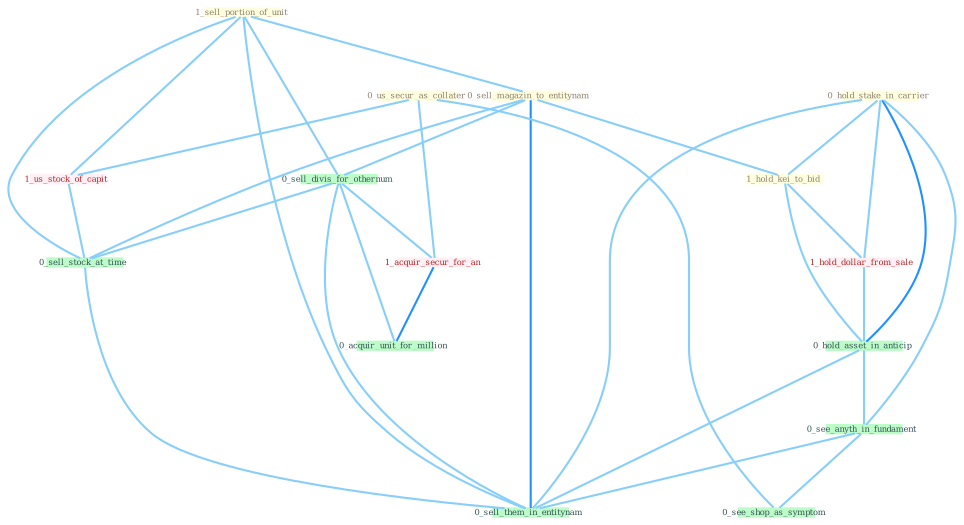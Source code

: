 Graph G{ 
    node
    [shape=polygon,style=filled,width=.5,height=.06,color="#BDFCC9",fixedsize=true,fontsize=4,
    fontcolor="#2f4f4f"];
    {node
    [color="#ffffe0", fontcolor="#8b7d6b"] "0_hold_stake_in_carrier " "1_sell_portion_of_unit " "0_sell_magazin_to_entitynam " "0_us_secur_as_collater " "1_hold_kei_to_bid "}
{node [color="#fff0f5", fontcolor="#b22222"] "1_acquir_secur_for_an " "1_us_stock_of_capit " "1_hold_dollar_from_sale "}
edge [color="#B0E2FF"];

	"0_hold_stake_in_carrier " -- "1_hold_kei_to_bid " [w="1", color="#87cefa" ];
	"0_hold_stake_in_carrier " -- "1_hold_dollar_from_sale " [w="1", color="#87cefa" ];
	"0_hold_stake_in_carrier " -- "0_hold_asset_in_anticip " [w="2", color="#1e90ff" , len=0.8];
	"0_hold_stake_in_carrier " -- "0_see_anyth_in_fundament " [w="1", color="#87cefa" ];
	"0_hold_stake_in_carrier " -- "0_sell_them_in_entitynam " [w="1", color="#87cefa" ];
	"1_sell_portion_of_unit " -- "0_sell_magazin_to_entitynam " [w="1", color="#87cefa" ];
	"1_sell_portion_of_unit " -- "0_sell_divis_for_othernum " [w="1", color="#87cefa" ];
	"1_sell_portion_of_unit " -- "1_us_stock_of_capit " [w="1", color="#87cefa" ];
	"1_sell_portion_of_unit " -- "0_sell_stock_at_time " [w="1", color="#87cefa" ];
	"1_sell_portion_of_unit " -- "0_sell_them_in_entitynam " [w="1", color="#87cefa" ];
	"0_sell_magazin_to_entitynam " -- "1_hold_kei_to_bid " [w="1", color="#87cefa" ];
	"0_sell_magazin_to_entitynam " -- "0_sell_divis_for_othernum " [w="1", color="#87cefa" ];
	"0_sell_magazin_to_entitynam " -- "0_sell_stock_at_time " [w="1", color="#87cefa" ];
	"0_sell_magazin_to_entitynam " -- "0_sell_them_in_entitynam " [w="2", color="#1e90ff" , len=0.8];
	"0_us_secur_as_collater " -- "1_acquir_secur_for_an " [w="1", color="#87cefa" ];
	"0_us_secur_as_collater " -- "1_us_stock_of_capit " [w="1", color="#87cefa" ];
	"0_us_secur_as_collater " -- "0_see_shop_as_symptom " [w="1", color="#87cefa" ];
	"1_hold_kei_to_bid " -- "1_hold_dollar_from_sale " [w="1", color="#87cefa" ];
	"1_hold_kei_to_bid " -- "0_hold_asset_in_anticip " [w="1", color="#87cefa" ];
	"0_sell_divis_for_othernum " -- "1_acquir_secur_for_an " [w="1", color="#87cefa" ];
	"0_sell_divis_for_othernum " -- "0_sell_stock_at_time " [w="1", color="#87cefa" ];
	"0_sell_divis_for_othernum " -- "0_acquir_unit_for_million " [w="1", color="#87cefa" ];
	"0_sell_divis_for_othernum " -- "0_sell_them_in_entitynam " [w="1", color="#87cefa" ];
	"1_acquir_secur_for_an " -- "0_acquir_unit_for_million " [w="2", color="#1e90ff" , len=0.8];
	"1_us_stock_of_capit " -- "0_sell_stock_at_time " [w="1", color="#87cefa" ];
	"1_hold_dollar_from_sale " -- "0_hold_asset_in_anticip " [w="1", color="#87cefa" ];
	"0_hold_asset_in_anticip " -- "0_see_anyth_in_fundament " [w="1", color="#87cefa" ];
	"0_hold_asset_in_anticip " -- "0_sell_them_in_entitynam " [w="1", color="#87cefa" ];
	"0_sell_stock_at_time " -- "0_sell_them_in_entitynam " [w="1", color="#87cefa" ];
	"0_see_anyth_in_fundament " -- "0_see_shop_as_symptom " [w="1", color="#87cefa" ];
	"0_see_anyth_in_fundament " -- "0_sell_them_in_entitynam " [w="1", color="#87cefa" ];
}